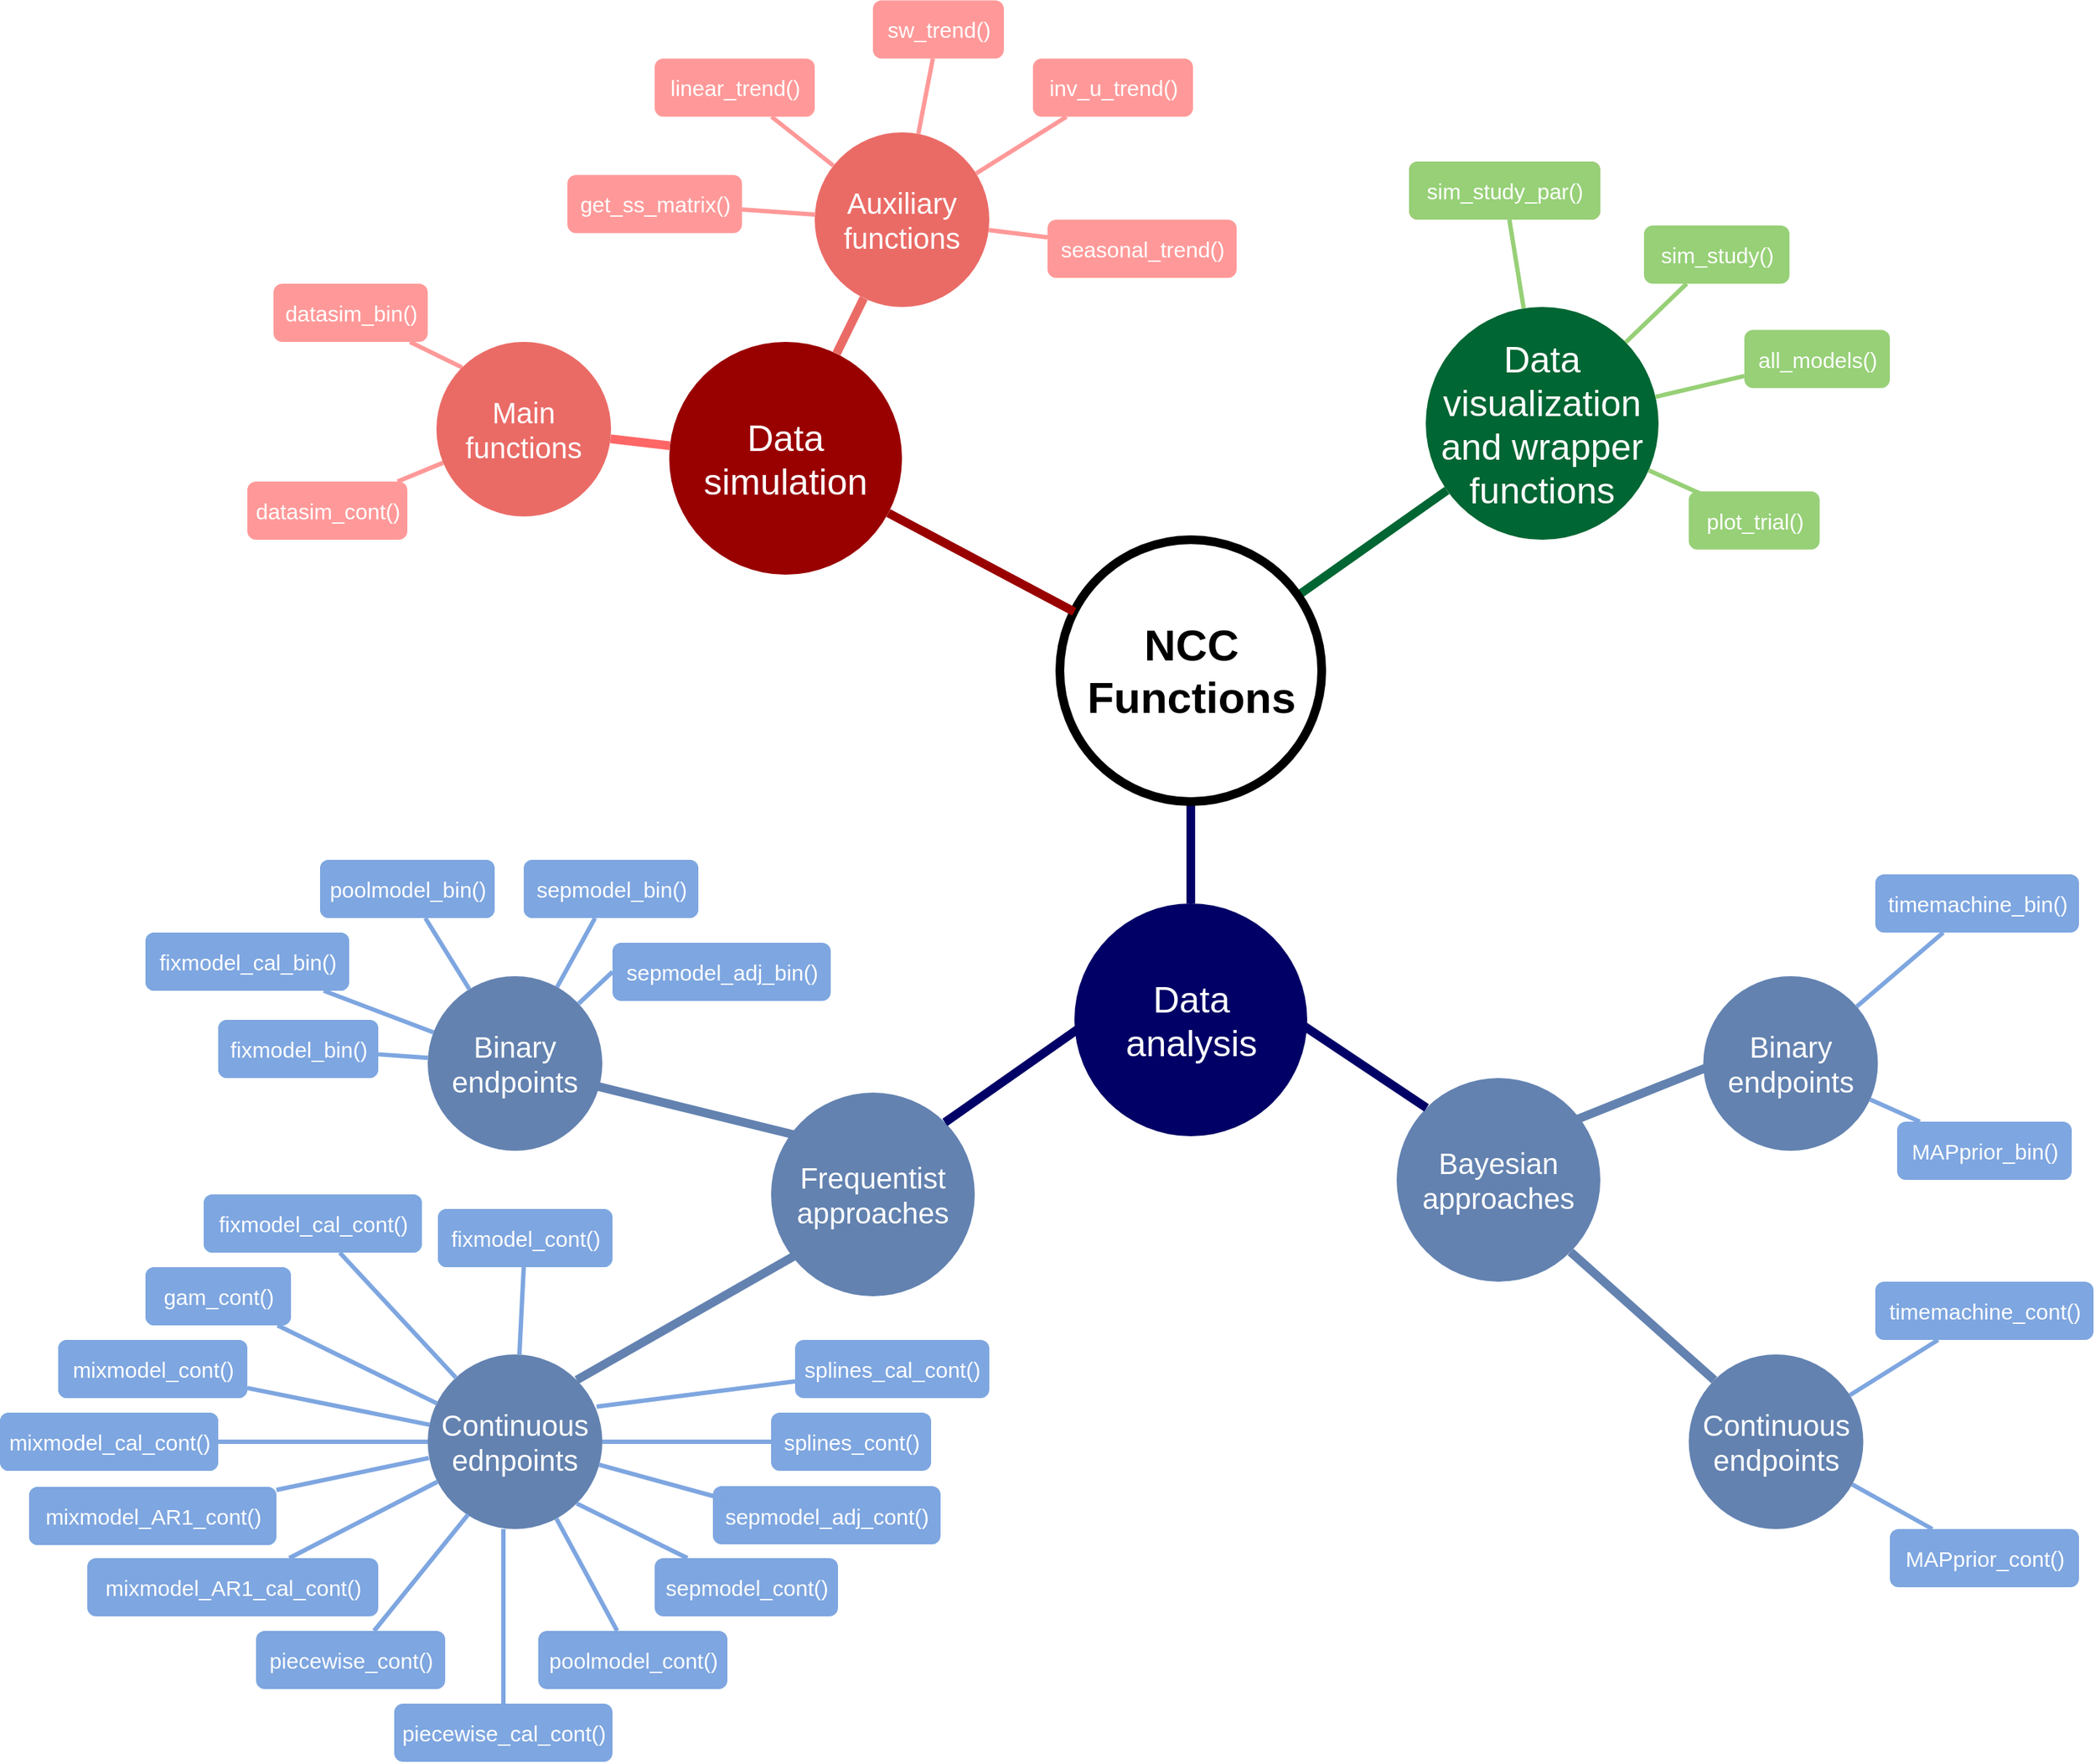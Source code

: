 <mxfile version="20.8.18" type="device"><diagram id="6a731a19-8d31-9384-78a2-239565b7b9f0" name="Page-1"><mxGraphModel dx="2440" dy="1360" grid="1" gridSize="10" guides="1" tooltips="1" connect="1" arrows="1" fold="1" page="1" pageScale="1" pageWidth="1169" pageHeight="827" background="none" math="0" shadow="0"><root><mxCell id="0"/><mxCell id="1" parent="0"/><mxCell id="1350" value="Auxiliary functions" style="ellipse;whiteSpace=wrap;html=1;shadow=0;fontFamily=Helvetica;fontSize=20;fontColor=#FFFFFF;align=center;strokeWidth=3;fillColor=#EA6B66;strokeColor=none;aspect=fixed;" parent="1" vertex="1"><mxGeometry x="950" y="270" width="120" height="120" as="geometry"/></mxCell><mxCell id="1353" value="Continuous ednpoints" style="ellipse;whiteSpace=wrap;html=1;shadow=0;fontFamily=Helvetica;fontSize=20;fontColor=#FFFFFF;align=center;strokeWidth=3;fillColor=#6382B0;strokeColor=none;" parent="1" vertex="1"><mxGeometry x="684" y="1110" width="120" height="120" as="geometry"/></mxCell><mxCell id="1356" value="&lt;font style=&quot;font-size: 25px;&quot;&gt;Data visualization and wrapper functions&lt;/font&gt;" style="ellipse;whiteSpace=wrap;html=1;shadow=0;fontFamily=Helvetica;fontSize=20;fontColor=#FFFFFF;align=center;strokeWidth=3;fillColor=#006633;strokeColor=none;aspect=fixed;" parent="1" vertex="1"><mxGeometry x="1370" y="390" width="160" height="160" as="geometry"/></mxCell><mxCell id="1358" value="&lt;font style=&quot;font-size: 15px;&quot;&gt;datasim_bin()&lt;/font&gt;" style="rounded=1;fillColor=#FF9999;strokeColor=none;strokeWidth=3;shadow=0;html=1;fontColor=#FFFFFF;" parent="1" vertex="1"><mxGeometry x="578" y="374" width="106" height="40" as="geometry"/></mxCell><mxCell id="1359" style="endArrow=none;strokeWidth=6;strokeColor=#EA6B66;html=1;" parent="1" source="_77WyLVmSSz2vZEzF7SX-1544" target="1350" edge="1"><mxGeometry relative="1" as="geometry"><mxPoint x="832.339" y="452.155" as="sourcePoint"/></mxGeometry></mxCell><mxCell id="1362" style="endArrow=none;strokeWidth=6;strokeColor=#000066;html=1;entryX=0.5;entryY=0;entryDx=0;entryDy=0;" parent="1" source="1515" target="_77WyLVmSSz2vZEzF7SX-1574" edge="1"><mxGeometry relative="1" as="geometry"><mxPoint x="1410" y="750" as="targetPoint"/></mxGeometry></mxCell><mxCell id="1366" value="" style="edgeStyle=none;endArrow=none;strokeWidth=6;strokeColor=#006633;html=1;" parent="1" source="1515" target="1356" edge="1"><mxGeometry x="181" y="226.5" width="100" height="100" as="geometry"><mxPoint x="181" y="326.5" as="sourcePoint"/><mxPoint x="281" y="226.5" as="targetPoint"/></mxGeometry></mxCell><mxCell id="1367" value="&lt;font style=&quot;font-size: 15px;&quot;&gt;datasim_cont()&lt;/font&gt;" style="rounded=1;fillColor=#FF9999;strokeColor=none;strokeWidth=3;shadow=0;html=1;fontColor=#FFFFFF;" parent="1" vertex="1"><mxGeometry x="560" y="510" width="110" height="40" as="geometry"/></mxCell><mxCell id="1372" value="&lt;font style=&quot;font-size: 15px;&quot;&gt;get_ss_matrix()&lt;/font&gt;" style="rounded=1;fillColor=#FF9999;strokeColor=none;strokeWidth=3;shadow=0;html=1;fontColor=#FFFFFF;" parent="1" vertex="1"><mxGeometry x="780" y="299.25" width="120" height="40" as="geometry"/></mxCell><mxCell id="1373" value="&lt;font style=&quot;font-size: 15px;&quot;&gt;linear_trend()&lt;/font&gt;" style="rounded=1;fillColor=#FF9999;strokeColor=none;strokeWidth=3;shadow=0;html=1;fontColor=#FFFFFF;" parent="1" vertex="1"><mxGeometry x="840" y="219.25" width="110" height="40" as="geometry"/></mxCell><mxCell id="1374" value="&lt;font style=&quot;font-size: 15px;&quot;&gt;sw_trend()&lt;/font&gt;" style="rounded=1;fillColor=#FF9999;strokeColor=none;strokeWidth=3;shadow=0;html=1;fontColor=#FFFFFF;" parent="1" vertex="1"><mxGeometry x="990" y="179.25" width="90" height="40" as="geometry"/></mxCell><mxCell id="1375" value="&lt;font style=&quot;font-size: 15px;&quot;&gt;inv_u_trend()&lt;/font&gt;" style="rounded=1;fillColor=#FF9999;strokeColor=none;strokeWidth=3;shadow=0;html=1;fontColor=#FFFFFF;" parent="1" vertex="1"><mxGeometry x="1100" y="219.25" width="110" height="40" as="geometry"/></mxCell><mxCell id="1376" value="&lt;font style=&quot;font-size: 15px;&quot;&gt;seasonal_trend()&lt;/font&gt;" style="rounded=1;fillColor=#FF9999;strokeColor=none;strokeWidth=3;shadow=0;html=1;fontColor=#FFFFFF;" parent="1" vertex="1"><mxGeometry x="1110" y="330" width="130" height="40" as="geometry"/></mxCell><mxCell id="1377" value="" style="edgeStyle=none;endArrow=none;strokeWidth=3;strokeColor=#FF9999;html=1;" parent="1" source="1350" target="1376" edge="1"><mxGeometry x="-221.5" y="66.5" width="100" height="100" as="geometry"><mxPoint x="-221.5" y="166.5" as="sourcePoint"/><mxPoint x="-121.5" y="66.5" as="targetPoint"/></mxGeometry></mxCell><mxCell id="1378" value="" style="edgeStyle=none;endArrow=none;strokeWidth=3;strokeColor=#FF9999;html=1;" parent="1" source="_77WyLVmSSz2vZEzF7SX-1542" target="1367" edge="1"><mxGeometry x="-245" y="201.5" width="100" height="100" as="geometry"><mxPoint x="-245" y="301.5" as="sourcePoint"/><mxPoint x="-145" y="201.5" as="targetPoint"/></mxGeometry></mxCell><mxCell id="1379" value="" style="edgeStyle=none;endArrow=none;strokeWidth=3;strokeColor=#FF9999;html=1;exitX=0;exitY=0;exitDx=0;exitDy=0;" parent="1" source="_77WyLVmSSz2vZEzF7SX-1542" target="1358" edge="1"><mxGeometry x="-245" y="201.5" width="100" height="100" as="geometry"><mxPoint x="-245" y="301.5" as="sourcePoint"/><mxPoint x="-145" y="201.5" as="targetPoint"/></mxGeometry></mxCell><mxCell id="1384" value="" style="edgeStyle=none;endArrow=none;strokeWidth=3;strokeColor=#FF9999;html=1;" parent="1" source="1350" target="1372" edge="1"><mxGeometry x="-221.5" y="66.5" width="100" height="100" as="geometry"><mxPoint x="-221.5" y="166.5" as="sourcePoint"/><mxPoint x="-121.5" y="66.5" as="targetPoint"/></mxGeometry></mxCell><mxCell id="1385" value="" style="edgeStyle=none;endArrow=none;strokeWidth=3;strokeColor=#FF9999;html=1;" parent="1" source="1350" target="1373" edge="1"><mxGeometry x="-221.5" y="66.5" width="100" height="100" as="geometry"><mxPoint x="-221.5" y="166.5" as="sourcePoint"/><mxPoint x="-121.5" y="66.5" as="targetPoint"/></mxGeometry></mxCell><mxCell id="1386" value="" style="edgeStyle=none;endArrow=none;strokeWidth=3;strokeColor=#FF9999;html=1;" parent="1" source="1350" target="1374" edge="1"><mxGeometry x="-221.5" y="66.5" width="100" height="100" as="geometry"><mxPoint x="-221.5" y="166.5" as="sourcePoint"/><mxPoint x="-121.5" y="66.5" as="targetPoint"/></mxGeometry></mxCell><mxCell id="1387" value="" style="edgeStyle=none;endArrow=none;strokeWidth=3;strokeColor=#FF9999;html=1;" parent="1" source="1350" target="1375" edge="1"><mxGeometry x="-221.5" y="66.5" width="100" height="100" as="geometry"><mxPoint x="-221.5" y="166.5" as="sourcePoint"/><mxPoint x="-121.5" y="66.5" as="targetPoint"/></mxGeometry></mxCell><mxCell id="1435" value="&lt;font style=&quot;font-size: 15px;&quot;&gt;fixmodel_cont()&lt;/font&gt;" style="rounded=1;fillColor=#64BBE2;strokeColor=none;strokeWidth=3;shadow=0;html=1;fontColor=#FFFFFF;" parent="1" vertex="1"><mxGeometry x="691" y="1010" width="120" height="40" as="geometry"/></mxCell><mxCell id="1436" value="&lt;font style=&quot;font-size: 15px;&quot;&gt;fixmodel_cal_cont()&lt;/font&gt;" style="rounded=1;fillColor=#64BBE2;strokeColor=none;strokeWidth=3;shadow=0;html=1;fontColor=#FFFFFF;" parent="1" vertex="1"><mxGeometry x="530" y="1000" width="150" height="40" as="geometry"/></mxCell><mxCell id="1437" value="&lt;font style=&quot;font-size: 15px;&quot;&gt;gam_cont()&lt;/font&gt;" style="rounded=1;fillColor=#64BBE2;strokeColor=none;strokeWidth=3;shadow=0;html=1;fontColor=#FFFFFF;" parent="1" vertex="1"><mxGeometry x="490" y="1050" width="100" height="40" as="geometry"/></mxCell><mxCell id="1438" value="&lt;font style=&quot;font-size: 15px;&quot;&gt;mixmodel_cont()&lt;/font&gt;" style="rounded=1;fillColor=#64BBE2;strokeColor=none;strokeWidth=3;shadow=0;html=1;fontColor=#FFFFFF;" parent="1" vertex="1"><mxGeometry x="430" y="1100" width="130" height="40" as="geometry"/></mxCell><mxCell id="1439" value="&lt;font style=&quot;font-size: 15px;&quot;&gt;fixmodel_bin()&lt;/font&gt;" style="rounded=1;fillColor=#64BBE2;strokeColor=none;strokeWidth=3;shadow=0;html=1;fontColor=#FFFFFF;" parent="1" vertex="1"><mxGeometry x="540" y="880" width="110" height="40" as="geometry"/></mxCell><mxCell id="1440" value="&lt;font style=&quot;font-size: 15px;&quot;&gt;fixmodel_cal_bin()&lt;/font&gt;" style="rounded=1;fillColor=#64BBE2;strokeColor=none;strokeWidth=3;shadow=0;html=1;fontColor=#FFFFFF;" parent="1" vertex="1"><mxGeometry x="490" y="820" width="140" height="40" as="geometry"/></mxCell><mxCell id="1441" value="&lt;font style=&quot;font-size: 15px;&quot;&gt;sepmodel_bin()&lt;/font&gt;" style="rounded=1;fillColor=#64BBE2;strokeColor=none;strokeWidth=3;shadow=0;html=1;fontColor=#FFFFFF;" parent="1" vertex="1"><mxGeometry x="750" y="770" width="120" height="40" as="geometry"/></mxCell><mxCell id="1442" value="&lt;font style=&quot;font-size: 15px;&quot;&gt;poolmodel_bin()&lt;/font&gt;" style="rounded=1;fillColor=#64BBE2;strokeColor=none;strokeWidth=3;shadow=0;html=1;fontColor=#FFFFFF;" parent="1" vertex="1"><mxGeometry x="610" y="770" width="120" height="40" as="geometry"/></mxCell><mxCell id="1446" value="" style="edgeStyle=none;endArrow=none;strokeWidth=3;strokeColor=#7EA6E0;html=1;" parent="1" source="1353" target="1435" edge="1"><mxGeometry x="-1365" y="1091.5" width="100" height="100" as="geometry"><mxPoint x="-1365" y="1191.5" as="sourcePoint"/><mxPoint x="-1265" y="1091.5" as="targetPoint"/></mxGeometry></mxCell><mxCell id="1447" value="" style="edgeStyle=none;endArrow=none;strokeWidth=3;strokeColor=#7EA6E0;html=1;" parent="1" source="1353" target="1436" edge="1"><mxGeometry x="-1365" y="1091.5" width="100" height="100" as="geometry"><mxPoint x="-1365" y="1191.5" as="sourcePoint"/><mxPoint x="-1265" y="1091.5" as="targetPoint"/></mxGeometry></mxCell><mxCell id="1448" value="" style="edgeStyle=none;endArrow=none;strokeWidth=3;strokeColor=#7EA6E0;html=1;" parent="1" source="1353" target="1437" edge="1"><mxGeometry x="-1365" y="1091.5" width="100" height="100" as="geometry"><mxPoint x="-1365" y="1191.5" as="sourcePoint"/><mxPoint x="-1265" y="1091.5" as="targetPoint"/></mxGeometry></mxCell><mxCell id="1449" value="" style="edgeStyle=none;endArrow=none;strokeWidth=3;strokeColor=#7EA6E0;html=1;" parent="1" source="1353" target="1438" edge="1"><mxGeometry x="-1365" y="1091.5" width="100" height="100" as="geometry"><mxPoint x="721.5" y="1670.5" as="sourcePoint"/><mxPoint x="-1265" y="1091.5" as="targetPoint"/></mxGeometry></mxCell><mxCell id="1450" value="" style="edgeStyle=none;endArrow=none;strokeWidth=3;strokeColor=#7EA6E0;html=1;" parent="1" source="_77WyLVmSSz2vZEzF7SX-1547" target="1439" edge="1"><mxGeometry x="-1091.5" y="1113.5" width="100" height="100" as="geometry"><mxPoint x="-1091.5" y="1213.5" as="sourcePoint"/><mxPoint x="-991.5" y="1113.5" as="targetPoint"/></mxGeometry></mxCell><mxCell id="1451" value="" style="edgeStyle=none;endArrow=none;strokeWidth=3;strokeColor=#7EA6E0;html=1;" parent="1" source="_77WyLVmSSz2vZEzF7SX-1547" target="1440" edge="1"><mxGeometry x="-871.13" y="745" width="100" height="100" as="geometry"><mxPoint x="1230.003" y="1373.374" as="sourcePoint"/><mxPoint x="-771.13" y="745" as="targetPoint"/></mxGeometry></mxCell><mxCell id="1452" value="" style="edgeStyle=none;endArrow=none;strokeWidth=3;strokeColor=#7EA6E0;html=1;" parent="1" source="_77WyLVmSSz2vZEzF7SX-1547" target="1442" edge="1"><mxGeometry x="-1091.5" y="1113.5" width="100" height="100" as="geometry"><mxPoint x="-1091.5" y="1213.5" as="sourcePoint"/><mxPoint x="-991.5" y="1113.5" as="targetPoint"/></mxGeometry></mxCell><mxCell id="1453" value="" style="edgeStyle=none;endArrow=none;strokeWidth=3;strokeColor=#7EA6E0;html=1;" parent="1" source="_77WyLVmSSz2vZEzF7SX-1547" target="1441" edge="1"><mxGeometry x="-904.98" y="790" width="100" height="100" as="geometry"><mxPoint x="1180.005" y="1466.341" as="sourcePoint"/><mxPoint x="-804.98" y="790" as="targetPoint"/></mxGeometry></mxCell><mxCell id="1490" value="&lt;font style=&quot;font-size: 15px;&quot;&gt;plot_trial()&lt;/font&gt;" style="rounded=1;fillColor=#97D077;strokeColor=none;strokeWidth=3;shadow=0;html=1;fontColor=#FFFFFF;" parent="1" vertex="1"><mxGeometry x="1550.75" y="516.75" width="90" height="40" as="geometry"/></mxCell><mxCell id="1491" value="&lt;font style=&quot;font-size: 15px;&quot;&gt;all_models()&lt;/font&gt;" style="rounded=1;fillColor=#97D077;strokeColor=none;strokeWidth=3;shadow=0;html=1;fontColor=#FFFFFF;" parent="1" vertex="1"><mxGeometry x="1589" y="405.75" width="100" height="40" as="geometry"/></mxCell><mxCell id="1492" value="&lt;font style=&quot;font-size: 15px;&quot;&gt;sim_study()&lt;/font&gt;" style="rounded=1;fillColor=#97D077;strokeColor=none;strokeWidth=3;shadow=0;html=1;fontColor=#FFFFFF;" parent="1" vertex="1"><mxGeometry x="1520" y="334" width="100" height="40" as="geometry"/></mxCell><mxCell id="1493" value="&lt;font style=&quot;font-size: 15px;&quot;&gt;sim_study_par()&lt;/font&gt;" style="rounded=1;fillColor=#f08e81;strokeColor=none;strokeWidth=3;shadow=0;html=1;fontColor=#FFFFFF;" parent="1" vertex="1"><mxGeometry x="1358.5" y="290" width="131.5" height="40" as="geometry"/></mxCell><mxCell id="1503" value="" style="edgeStyle=none;endArrow=none;strokeWidth=3;strokeColor=#97D077;html=1;entryX=0.103;entryY=0.052;entryDx=0;entryDy=0;entryPerimeter=0;" parent="1" source="1356" target="1490" edge="1"><mxGeometry x="1003.5" y="-753.75" width="100" height="100" as="geometry"><mxPoint x="1003.5" y="-653.75" as="sourcePoint"/><mxPoint x="1103.5" y="-753.75" as="targetPoint"/></mxGeometry></mxCell><mxCell id="1504" value="" style="edgeStyle=none;endArrow=none;strokeWidth=3;strokeColor=#97D077;html=1;" parent="1" source="1356" target="1491" edge="1"><mxGeometry x="1003.5" y="-753.75" width="100" height="100" as="geometry"><mxPoint x="1003.5" y="-653.75" as="sourcePoint"/><mxPoint x="1103.5" y="-753.75" as="targetPoint"/></mxGeometry></mxCell><mxCell id="1505" value="" style="edgeStyle=none;endArrow=none;strokeWidth=3;strokeColor=#97D077;html=1;" parent="1" source="1356" target="1492" edge="1"><mxGeometry x="1003.5" y="-753.75" width="100" height="100" as="geometry"><mxPoint x="1003.5" y="-653.75" as="sourcePoint"/><mxPoint x="1103.5" y="-753.75" as="targetPoint"/></mxGeometry></mxCell><mxCell id="1506" value="" style="edgeStyle=none;endArrow=none;strokeWidth=3;strokeColor=#97D077;html=1;" parent="1" source="1356" target="1493" edge="1"><mxGeometry x="1003.5" y="-753.75" width="100" height="100" as="geometry"><mxPoint x="1003.5" y="-653.75" as="sourcePoint"/><mxPoint x="1103.5" y="-753.75" as="targetPoint"/></mxGeometry></mxCell><mxCell id="1515" value="&lt;font color=&quot;#000000&quot; style=&quot;font-size: 30px;&quot;&gt;NCC &lt;br&gt;Functions&lt;/font&gt;" style="ellipse;whiteSpace=wrap;html=1;shadow=0;fontFamily=Helvetica;fontSize=30;fontColor=#2F5B7C;align=center;strokeColor=#000000;strokeWidth=6;fillColor=#FFFFFF;fontStyle=1;gradientColor=none;aspect=fixed;" parent="1" vertex="1"><mxGeometry x="1118.5" y="550" width="180" height="180" as="geometry"/></mxCell><mxCell id="_77WyLVmSSz2vZEzF7SX-1542" value="Main functions" style="ellipse;whiteSpace=wrap;html=1;shadow=0;fontFamily=Helvetica;fontSize=20;fontColor=#FFFFFF;align=center;strokeWidth=3;fillColor=#EA6B66;strokeColor=none;aspect=fixed;" vertex="1" parent="1"><mxGeometry x="690" y="414" width="120" height="120" as="geometry"/></mxCell><mxCell id="_77WyLVmSSz2vZEzF7SX-1543" style="endArrow=none;strokeWidth=6;strokeColor=#990000;html=1;exitX=0.055;exitY=0.275;exitDx=0;exitDy=0;exitPerimeter=0;" edge="1" parent="1" source="1515" target="_77WyLVmSSz2vZEzF7SX-1544"><mxGeometry relative="1" as="geometry"><mxPoint x="1160.846" y="601.076" as="sourcePoint"/><mxPoint x="950" y="590" as="targetPoint"/></mxGeometry></mxCell><mxCell id="_77WyLVmSSz2vZEzF7SX-1544" value="&lt;font style=&quot;font-size: 25px;&quot;&gt;Data simulation&lt;/font&gt;" style="ellipse;whiteSpace=wrap;html=1;shadow=0;fontFamily=Helvetica;fontSize=20;fontColor=#FFFFFF;align=center;strokeWidth=3;fillColor=#990000;strokeColor=none;aspect=fixed;" vertex="1" parent="1"><mxGeometry x="850" y="414" width="160" height="160" as="geometry"/></mxCell><mxCell id="_77WyLVmSSz2vZEzF7SX-1545" style="endArrow=none;strokeWidth=6;strokeColor=#FF6666;html=1;" edge="1" parent="1" source="_77WyLVmSSz2vZEzF7SX-1544" target="_77WyLVmSSz2vZEzF7SX-1542"><mxGeometry relative="1" as="geometry"><mxPoint x="863.5" y="526.5" as="sourcePoint"/><mxPoint x="861.5" y="460.5" as="targetPoint"/></mxGeometry></mxCell><mxCell id="_77WyLVmSSz2vZEzF7SX-1546" value="Frequentist approaches" style="ellipse;whiteSpace=wrap;html=1;shadow=0;fontFamily=Helvetica;fontSize=20;fontColor=#FFFFFF;align=center;strokeWidth=3;fillColor=#6382B0;strokeColor=none;aspect=fixed;" vertex="1" parent="1"><mxGeometry x="920" y="930" width="140" height="140" as="geometry"/></mxCell><mxCell id="_77WyLVmSSz2vZEzF7SX-1547" value="Binary endpoints" style="ellipse;whiteSpace=wrap;html=1;shadow=0;fontFamily=Helvetica;fontSize=20;fontColor=#FFFFFF;align=center;strokeWidth=3;fillColor=#6382B0;strokeColor=none;" vertex="1" parent="1"><mxGeometry x="684" y="850" width="120" height="120" as="geometry"/></mxCell><mxCell id="_77WyLVmSSz2vZEzF7SX-1548" value="&lt;font style=&quot;font-size: 15px;&quot;&gt;sepmodel_adj_bin()&lt;/font&gt;" style="rounded=1;fillColor=#7EA6E0;strokeColor=none;strokeWidth=3;shadow=0;html=1;fontColor=#FFFFFF;" vertex="1" parent="1"><mxGeometry x="811" y="827" width="150" height="40" as="geometry"/></mxCell><mxCell id="_77WyLVmSSz2vZEzF7SX-1549" value="" style="edgeStyle=none;endArrow=none;strokeWidth=3;strokeColor=#7EA6E0;html=1;entryX=0;entryY=0.5;entryDx=0;entryDy=0;" edge="1" parent="1" source="_77WyLVmSSz2vZEzF7SX-1547" target="_77WyLVmSSz2vZEzF7SX-1548"><mxGeometry x="-948.98" y="793" width="100" height="100" as="geometry"><mxPoint x="1140" y="1463.5" as="sourcePoint"/><mxPoint x="1220" y="1546.5" as="targetPoint"/></mxGeometry></mxCell><mxCell id="_77WyLVmSSz2vZEzF7SX-1550" value="&lt;font style=&quot;font-size: 15px;&quot;&gt;mixmodel_cal_cont()&lt;/font&gt;" style="rounded=1;fillColor=#64BBE2;strokeColor=none;strokeWidth=3;shadow=0;html=1;fontColor=#FFFFFF;" vertex="1" parent="1"><mxGeometry x="390" y="1150" width="150" height="40" as="geometry"/></mxCell><mxCell id="_77WyLVmSSz2vZEzF7SX-1551" value="" style="edgeStyle=none;endArrow=none;strokeWidth=3;strokeColor=#7EA6E0;html=1;" edge="1" parent="1" target="_77WyLVmSSz2vZEzF7SX-1550" source="1353"><mxGeometry x="-1004.06" y="1041.48" width="100" height="100" as="geometry"><mxPoint x="730" y="1711.52" as="sourcePoint"/><mxPoint x="-904.06" y="1041.48" as="targetPoint"/></mxGeometry></mxCell><mxCell id="_77WyLVmSSz2vZEzF7SX-1552" value="&lt;font style=&quot;font-size: 15px;&quot;&gt;mixmodel_AR1_cont()&lt;/font&gt;" style="rounded=1;fillColor=#64BBE2;strokeColor=none;strokeWidth=3;shadow=0;html=1;fontColor=#FFFFFF;" vertex="1" parent="1"><mxGeometry x="410" y="1201" width="170" height="40" as="geometry"/></mxCell><mxCell id="_77WyLVmSSz2vZEzF7SX-1553" value="" style="edgeStyle=none;endArrow=none;strokeWidth=3;strokeColor=#7EA6E0;html=1;exitX=0.006;exitY=0.593;exitDx=0;exitDy=0;exitPerimeter=0;" edge="1" parent="1" target="_77WyLVmSSz2vZEzF7SX-1552" source="1353"><mxGeometry x="-928.53" y="1074.22" width="100" height="100" as="geometry"><mxPoint x="730" y="1700" as="sourcePoint"/><mxPoint x="-828.53" y="1074.22" as="targetPoint"/></mxGeometry></mxCell><mxCell id="_77WyLVmSSz2vZEzF7SX-1554" value="&lt;font style=&quot;font-size: 15px;&quot;&gt;mixmodel_AR1_cal_cont()&lt;/font&gt;" style="rounded=1;fillColor=#7EA6E0;strokeColor=none;strokeWidth=3;shadow=0;html=1;fontColor=#FFFFFF;" vertex="1" parent="1"><mxGeometry x="450" y="1250" width="200" height="40" as="geometry"/></mxCell><mxCell id="_77WyLVmSSz2vZEzF7SX-1555" value="" style="edgeStyle=none;endArrow=none;strokeWidth=3;strokeColor=#7EA6E0;html=1;" edge="1" parent="1" target="_77WyLVmSSz2vZEzF7SX-1554" source="1353"><mxGeometry x="-908.24" y="1133" width="100" height="100" as="geometry"><mxPoint x="743.243" y="1728.592" as="sourcePoint"/><mxPoint x="-808.24" y="1133" as="targetPoint"/></mxGeometry></mxCell><mxCell id="_77WyLVmSSz2vZEzF7SX-1557" value="&lt;font style=&quot;font-size: 15px;&quot;&gt;piecewise_cont()&lt;/font&gt;" style="rounded=1;fillColor=#7EA6E0;strokeColor=none;strokeWidth=3;shadow=0;html=1;fontColor=#FFFFFF;" vertex="1" parent="1"><mxGeometry x="566" y="1300" width="130" height="40" as="geometry"/></mxCell><mxCell id="_77WyLVmSSz2vZEzF7SX-1558" value="" style="edgeStyle=none;endArrow=none;strokeWidth=3;strokeColor=#7EA6E0;html=1;exitX=0.231;exitY=0.917;exitDx=0;exitDy=0;exitPerimeter=0;" edge="1" parent="1" target="_77WyLVmSSz2vZEzF7SX-1557" source="1353"><mxGeometry x="-1017" y="1120" width="100" height="100" as="geometry"><mxPoint x="720" y="1220" as="sourcePoint"/><mxPoint x="-917" y="1120" as="targetPoint"/></mxGeometry></mxCell><mxCell id="_77WyLVmSSz2vZEzF7SX-1559" value="&lt;font style=&quot;font-size: 15px;&quot;&gt;piecewise_cal_cont()&lt;/font&gt;" style="rounded=1;fillColor=#7EA6E0;strokeColor=none;strokeWidth=3;shadow=0;html=1;fontColor=#FFFFFF;" vertex="1" parent="1"><mxGeometry x="661" y="1350" width="150" height="40" as="geometry"/></mxCell><mxCell id="_77WyLVmSSz2vZEzF7SX-1560" value="" style="edgeStyle=none;endArrow=none;strokeWidth=3;strokeColor=#7EA6E0;html=1;" edge="1" parent="1" target="_77WyLVmSSz2vZEzF7SX-1559"><mxGeometry x="-1079" y="1171.5" width="100" height="100" as="geometry"><mxPoint x="736" y="1230" as="sourcePoint"/><mxPoint x="-979" y="1171.5" as="targetPoint"/></mxGeometry></mxCell><mxCell id="_77WyLVmSSz2vZEzF7SX-1562" value="&lt;font style=&quot;font-size: 15px;&quot;&gt;poolmodel_cont()&lt;/font&gt;" style="rounded=1;fillColor=#7EA6E0;strokeColor=none;strokeWidth=3;shadow=0;html=1;fontColor=#FFFFFF;" vertex="1" parent="1"><mxGeometry x="760" y="1300" width="130" height="40" as="geometry"/></mxCell><mxCell id="_77WyLVmSSz2vZEzF7SX-1563" value="" style="edgeStyle=none;endArrow=none;strokeWidth=3;strokeColor=#7EA6E0;html=1;" edge="1" parent="1" target="_77WyLVmSSz2vZEzF7SX-1562" source="1353"><mxGeometry x="-1173" y="1220" width="100" height="100" as="geometry"><mxPoint x="730" y="1700" as="sourcePoint"/><mxPoint x="-1073" y="1220" as="targetPoint"/></mxGeometry></mxCell><mxCell id="_77WyLVmSSz2vZEzF7SX-1564" value="&lt;font style=&quot;font-size: 15px;&quot;&gt;sepmodel_cont()&lt;/font&gt;" style="rounded=1;fillColor=#7EA6E0;strokeColor=none;strokeWidth=3;shadow=0;html=1;fontColor=#FFFFFF;" vertex="1" parent="1"><mxGeometry x="840" y="1250" width="126" height="40" as="geometry"/></mxCell><mxCell id="_77WyLVmSSz2vZEzF7SX-1565" value="" style="edgeStyle=none;endArrow=none;strokeWidth=3;strokeColor=#7EA6E0;html=1;exitX=1;exitY=1;exitDx=0;exitDy=0;" edge="1" parent="1" target="_77WyLVmSSz2vZEzF7SX-1564" source="1353"><mxGeometry x="-1295" y="1161.5" width="100" height="100" as="geometry"><mxPoint x="688" y="1779" as="sourcePoint"/><mxPoint x="-1195" y="1161.5" as="targetPoint"/></mxGeometry></mxCell><mxCell id="_77WyLVmSSz2vZEzF7SX-1566" value="&lt;font style=&quot;font-size: 15px;&quot;&gt;sepmodel_adj_cont()&lt;/font&gt;" style="rounded=1;fillColor=#7EA6E0;strokeColor=none;strokeWidth=3;shadow=0;html=1;fontColor=#FFFFFF;" vertex="1" parent="1"><mxGeometry x="880" y="1200.5" width="156.5" height="40" as="geometry"/></mxCell><mxCell id="_77WyLVmSSz2vZEzF7SX-1567" value="" style="edgeStyle=none;endArrow=none;strokeWidth=3;strokeColor=#7EA6E0;html=1;" edge="1" parent="1" source="1353"><mxGeometry x="-1325" y="1250" width="100" height="100" as="geometry"><mxPoint x="658" y="1867.5" as="sourcePoint"/><mxPoint x="890" y="1210" as="targetPoint"/></mxGeometry></mxCell><mxCell id="_77WyLVmSSz2vZEzF7SX-1568" value="&lt;font style=&quot;font-size: 15px;&quot;&gt;splines_cont()&lt;/font&gt;" style="rounded=1;fillColor=#7EA6E0;strokeColor=none;strokeWidth=3;shadow=0;html=1;fontColor=#FFFFFF;" vertex="1" parent="1"><mxGeometry x="920" y="1150" width="110" height="40" as="geometry"/></mxCell><mxCell id="_77WyLVmSSz2vZEzF7SX-1569" value="" style="edgeStyle=none;endArrow=none;strokeWidth=3;strokeColor=#7EA6E0;html=1;exitX=1;exitY=0.5;exitDx=0;exitDy=0;" edge="1" parent="1" target="_77WyLVmSSz2vZEzF7SX-1568" source="1353"><mxGeometry x="-1343" y="1331.5" width="100" height="100" as="geometry"><mxPoint x="820" y="1170" as="sourcePoint"/><mxPoint x="-1243" y="1331.5" as="targetPoint"/></mxGeometry></mxCell><mxCell id="_77WyLVmSSz2vZEzF7SX-1571" value="&lt;font style=&quot;font-size: 15px;&quot;&gt;splines_cal_cont()&lt;/font&gt;" style="rounded=1;fillColor=#7EA6E0;strokeColor=none;strokeWidth=3;shadow=0;html=1;fontColor=#FFFFFF;" vertex="1" parent="1"><mxGeometry x="936.5" y="1100" width="133.5" height="40" as="geometry"/></mxCell><mxCell id="_77WyLVmSSz2vZEzF7SX-1572" value="" style="edgeStyle=none;endArrow=none;strokeWidth=3;strokeColor=#7EA6E0;html=1;exitX=0.967;exitY=0.299;exitDx=0;exitDy=0;exitPerimeter=0;" edge="1" parent="1" target="_77WyLVmSSz2vZEzF7SX-1571" source="1353"><mxGeometry x="-1365" y="1186.5" width="100" height="100" as="geometry"><mxPoint x="618" y="1804" as="sourcePoint"/><mxPoint x="-1265" y="1186.5" as="targetPoint"/></mxGeometry></mxCell><mxCell id="_77WyLVmSSz2vZEzF7SX-1573" value="Bayesian approaches" style="ellipse;whiteSpace=wrap;html=1;shadow=0;fontFamily=Helvetica;fontSize=20;fontColor=#FFFFFF;align=center;strokeWidth=3;fillColor=#6382B0;strokeColor=none;aspect=fixed;" vertex="1" parent="1"><mxGeometry x="1350" y="920" width="140" height="140" as="geometry"/></mxCell><mxCell id="_77WyLVmSSz2vZEzF7SX-1574" value="&lt;font style=&quot;font-size: 25px;&quot;&gt;Data &lt;br&gt;analysis&lt;/font&gt;" style="ellipse;whiteSpace=wrap;html=1;shadow=0;fontFamily=Helvetica;fontSize=20;fontColor=#FFFFFF;align=center;strokeWidth=3;fillColor=#000066;strokeColor=none;aspect=fixed;" vertex="1" parent="1"><mxGeometry x="1128.5" y="800" width="160" height="160" as="geometry"/></mxCell><mxCell id="_77WyLVmSSz2vZEzF7SX-1575" style="endArrow=none;strokeWidth=6;strokeColor=#000066;html=1;entryX=1;entryY=0;entryDx=0;entryDy=0;" edge="1" parent="1" target="_77WyLVmSSz2vZEzF7SX-1546"><mxGeometry relative="1" as="geometry"><mxPoint x="1140" y="880" as="sourcePoint"/><mxPoint x="1720" y="737.5" as="targetPoint"/></mxGeometry></mxCell><mxCell id="_77WyLVmSSz2vZEzF7SX-1576" style="endArrow=none;strokeWidth=6;strokeColor=#000066;html=1;entryX=0;entryY=0;entryDx=0;entryDy=0;" edge="1" parent="1" target="_77WyLVmSSz2vZEzF7SX-1573"><mxGeometry relative="1" as="geometry"><mxPoint x="1280" y="880" as="sourcePoint"/><mxPoint x="1717" y="749.5" as="targetPoint"/></mxGeometry></mxCell><mxCell id="_77WyLVmSSz2vZEzF7SX-1577" value="&lt;font style=&quot;font-size: 15px;&quot;&gt;MAPprior_bin()&lt;/font&gt;" style="rounded=1;fillColor=#7EA6E0;strokeColor=none;strokeWidth=3;shadow=0;html=1;fontColor=#FFFFFF;" vertex="1" parent="1"><mxGeometry x="1694" y="950" width="120" height="40" as="geometry"/></mxCell><mxCell id="_77WyLVmSSz2vZEzF7SX-1578" value="&lt;font style=&quot;font-size: 15px;&quot;&gt;timemachine_bin()&lt;/font&gt;" style="rounded=1;fillColor=#7EA6E0;strokeColor=none;strokeWidth=3;shadow=0;html=1;fontColor=#FFFFFF;" vertex="1" parent="1"><mxGeometry x="1679" y="780" width="140" height="40" as="geometry"/></mxCell><mxCell id="_77WyLVmSSz2vZEzF7SX-1581" value="" style="edgeStyle=none;endArrow=none;strokeWidth=3;strokeColor=#7EA6E0;html=1;" edge="1" parent="1" source="_77WyLVmSSz2vZEzF7SX-1585" target="_77WyLVmSSz2vZEzF7SX-1577"><mxGeometry x="-230.5" y="475" width="100" height="100" as="geometry"><mxPoint x="-230.5" y="575" as="sourcePoint"/><mxPoint x="-130.5" y="475" as="targetPoint"/></mxGeometry></mxCell><mxCell id="_77WyLVmSSz2vZEzF7SX-1582" value="" style="edgeStyle=none;endArrow=none;strokeWidth=3;strokeColor=#7EA6E0;html=1;" edge="1" parent="1" source="_77WyLVmSSz2vZEzF7SX-1585" target="_77WyLVmSSz2vZEzF7SX-1578"><mxGeometry x="-10.13" y="106.5" width="100" height="100" as="geometry"><mxPoint x="2091.003" y="734.874" as="sourcePoint"/><mxPoint x="89.87" y="106.5" as="targetPoint"/></mxGeometry></mxCell><mxCell id="_77WyLVmSSz2vZEzF7SX-1585" value="Binary endpoints" style="ellipse;whiteSpace=wrap;html=1;shadow=0;fontFamily=Helvetica;fontSize=20;fontColor=#FFFFFF;align=center;strokeWidth=3;fillColor=#6382B0;strokeColor=none;" vertex="1" parent="1"><mxGeometry x="1560.75" y="850" width="120" height="120" as="geometry"/></mxCell><mxCell id="_77WyLVmSSz2vZEzF7SX-1588" value="&lt;font style=&quot;font-size: 15px;&quot;&gt;MAPprior_cont()&lt;/font&gt;" style="rounded=1;fillColor=#7EA6E0;strokeColor=none;strokeWidth=3;shadow=0;html=1;fontColor=#FFFFFF;" vertex="1" parent="1"><mxGeometry x="1689" y="1230" width="130" height="40" as="geometry"/></mxCell><mxCell id="_77WyLVmSSz2vZEzF7SX-1589" value="&lt;font style=&quot;font-size: 15px;&quot;&gt;timemachine_cont()&lt;/font&gt;" style="rounded=1;fillColor=#7EA6E0;strokeColor=none;strokeWidth=3;shadow=0;html=1;fontColor=#FFFFFF;" vertex="1" parent="1"><mxGeometry x="1679" y="1060" width="150" height="40" as="geometry"/></mxCell><mxCell id="_77WyLVmSSz2vZEzF7SX-1590" value="" style="edgeStyle=none;endArrow=none;strokeWidth=3;strokeColor=#7EA6E0;html=1;" edge="1" parent="1" source="_77WyLVmSSz2vZEzF7SX-1592" target="_77WyLVmSSz2vZEzF7SX-1588"><mxGeometry x="-580.5" y="440" width="100" height="100" as="geometry"><mxPoint x="-580.5" y="540" as="sourcePoint"/><mxPoint x="-480.5" y="440" as="targetPoint"/></mxGeometry></mxCell><mxCell id="_77WyLVmSSz2vZEzF7SX-1591" value="" style="edgeStyle=none;endArrow=none;strokeWidth=3;strokeColor=#7EA6E0;html=1;" edge="1" parent="1" source="_77WyLVmSSz2vZEzF7SX-1592" target="_77WyLVmSSz2vZEzF7SX-1589"><mxGeometry x="-360.13" y="71.5" width="100" height="100" as="geometry"><mxPoint x="1741.003" y="699.874" as="sourcePoint"/><mxPoint x="-260.13" y="71.5" as="targetPoint"/></mxGeometry></mxCell><mxCell id="_77WyLVmSSz2vZEzF7SX-1592" value="Continuous endpoints" style="ellipse;whiteSpace=wrap;html=1;shadow=0;fontFamily=Helvetica;fontSize=20;fontColor=#FFFFFF;align=center;strokeWidth=3;fillColor=#6382B0;strokeColor=none;" vertex="1" parent="1"><mxGeometry x="1550.75" y="1110" width="120" height="120" as="geometry"/></mxCell><mxCell id="_77WyLVmSSz2vZEzF7SX-1593" style="endArrow=none;strokeWidth=6;strokeColor=#6382B0;html=1;entryX=0;entryY=0;entryDx=0;entryDy=0;exitX=1;exitY=1;exitDx=0;exitDy=0;" edge="1" parent="1" source="_77WyLVmSSz2vZEzF7SX-1573" target="_77WyLVmSSz2vZEzF7SX-1592"><mxGeometry relative="1" as="geometry"><mxPoint x="1500" y="1060" as="sourcePoint"/><mxPoint x="1834.87" y="772.5" as="targetPoint"/></mxGeometry></mxCell><mxCell id="_77WyLVmSSz2vZEzF7SX-1594" style="endArrow=none;strokeWidth=6;strokeColor=#6382B0;html=1;" edge="1" parent="1"><mxGeometry relative="1" as="geometry"><mxPoint x="1470" y="950" as="sourcePoint"/><mxPoint x="1570" y="910" as="targetPoint"/></mxGeometry></mxCell><mxCell id="_77WyLVmSSz2vZEzF7SX-1607" style="endArrow=none;strokeWidth=6;strokeColor=#6382B0;html=1;entryX=0.976;entryY=0.632;entryDx=0;entryDy=0;entryPerimeter=0;" edge="1" parent="1" target="_77WyLVmSSz2vZEzF7SX-1547"><mxGeometry relative="1" as="geometry"><mxPoint x="940" y="960" as="sourcePoint"/><mxPoint x="810" y="920" as="targetPoint"/></mxGeometry></mxCell><mxCell id="_77WyLVmSSz2vZEzF7SX-1608" style="endArrow=none;strokeWidth=6;strokeColor=#6382B0;html=1;entryX=1;entryY=0;entryDx=0;entryDy=0;" edge="1" parent="1" target="1353"><mxGeometry relative="1" as="geometry"><mxPoint x="940" y="1040" as="sourcePoint"/><mxPoint x="790" y="1059" as="targetPoint"/></mxGeometry></mxCell><mxCell id="_77WyLVmSSz2vZEzF7SX-1611" value="&lt;font style=&quot;font-size: 15px;&quot;&gt;sim_study_par()&lt;/font&gt;" style="rounded=1;fillColor=#97D077;strokeColor=none;strokeWidth=3;shadow=0;html=1;fontColor=#FFFFFF;" vertex="1" parent="1"><mxGeometry x="1358.5" y="290" width="131.5" height="40" as="geometry"/></mxCell><mxCell id="_77WyLVmSSz2vZEzF7SX-1612" value="&lt;font style=&quot;font-size: 15px;&quot;&gt;sepmodel_bin()&lt;/font&gt;" style="rounded=1;fillColor=#7EA6E0;strokeColor=none;strokeWidth=3;shadow=0;html=1;fontColor=#FFFFFF;" vertex="1" parent="1"><mxGeometry x="750" y="770" width="120" height="40" as="geometry"/></mxCell><mxCell id="_77WyLVmSSz2vZEzF7SX-1613" value="&lt;font style=&quot;font-size: 15px;&quot;&gt;poolmodel_bin()&lt;/font&gt;" style="rounded=1;fillColor=#7EA6E0;strokeColor=none;strokeWidth=3;shadow=0;html=1;fontColor=#FFFFFF;" vertex="1" parent="1"><mxGeometry x="610" y="770" width="120" height="40" as="geometry"/></mxCell><mxCell id="_77WyLVmSSz2vZEzF7SX-1614" value="&lt;font style=&quot;font-size: 15px;&quot;&gt;fixmodel_cal_bin()&lt;/font&gt;" style="rounded=1;fillColor=#7EA6E0;strokeColor=none;strokeWidth=3;shadow=0;html=1;fontColor=#FFFFFF;" vertex="1" parent="1"><mxGeometry x="490" y="820" width="140" height="40" as="geometry"/></mxCell><mxCell id="_77WyLVmSSz2vZEzF7SX-1615" value="&lt;font style=&quot;font-size: 15px;&quot;&gt;fixmodel_bin()&lt;/font&gt;" style="rounded=1;fillColor=#7EA6E0;strokeColor=none;strokeWidth=3;shadow=0;html=1;fontColor=#FFFFFF;" vertex="1" parent="1"><mxGeometry x="540" y="880" width="110" height="40" as="geometry"/></mxCell><mxCell id="_77WyLVmSSz2vZEzF7SX-1616" value="&lt;font style=&quot;font-size: 15px;&quot;&gt;fixmodel_cont()&lt;/font&gt;" style="rounded=1;fillColor=#7EA6E0;strokeColor=none;strokeWidth=3;shadow=0;html=1;fontColor=#FFFFFF;" vertex="1" parent="1"><mxGeometry x="691" y="1010" width="120" height="40" as="geometry"/></mxCell><mxCell id="_77WyLVmSSz2vZEzF7SX-1617" value="&lt;font style=&quot;font-size: 15px;&quot;&gt;fixmodel_cal_cont()&lt;/font&gt;" style="rounded=1;fillColor=#7EA6E0;strokeColor=none;strokeWidth=3;shadow=0;html=1;fontColor=#FFFFFF;" vertex="1" parent="1"><mxGeometry x="530" y="1000" width="150" height="40" as="geometry"/></mxCell><mxCell id="_77WyLVmSSz2vZEzF7SX-1618" value="&lt;font style=&quot;font-size: 15px;&quot;&gt;gam_cont()&lt;/font&gt;" style="rounded=1;fillColor=#7EA6E0;strokeColor=none;strokeWidth=3;shadow=0;html=1;fontColor=#FFFFFF;" vertex="1" parent="1"><mxGeometry x="490" y="1050" width="100" height="40" as="geometry"/></mxCell><mxCell id="_77WyLVmSSz2vZEzF7SX-1619" value="&lt;font style=&quot;font-size: 15px;&quot;&gt;mixmodel_cont()&lt;/font&gt;" style="rounded=1;fillColor=#7EA6E0;strokeColor=none;strokeWidth=3;shadow=0;html=1;fontColor=#FFFFFF;" vertex="1" parent="1"><mxGeometry x="430" y="1100" width="130" height="40" as="geometry"/></mxCell><mxCell id="_77WyLVmSSz2vZEzF7SX-1620" value="&lt;font style=&quot;font-size: 15px;&quot;&gt;mixmodel_cal_cont()&lt;/font&gt;" style="rounded=1;fillColor=#7EA6E0;strokeColor=none;strokeWidth=3;shadow=0;html=1;fontColor=#FFFFFF;" vertex="1" parent="1"><mxGeometry x="390" y="1150" width="150" height="40" as="geometry"/></mxCell><mxCell id="_77WyLVmSSz2vZEzF7SX-1621" value="&lt;font style=&quot;font-size: 15px;&quot;&gt;mixmodel_AR1_cont()&lt;/font&gt;" style="rounded=1;fillColor=#7EA6E0;strokeColor=none;strokeWidth=3;shadow=0;html=1;fontColor=#FFFFFF;" vertex="1" parent="1"><mxGeometry x="410" y="1201" width="170" height="40" as="geometry"/></mxCell></root></mxGraphModel></diagram></mxfile>